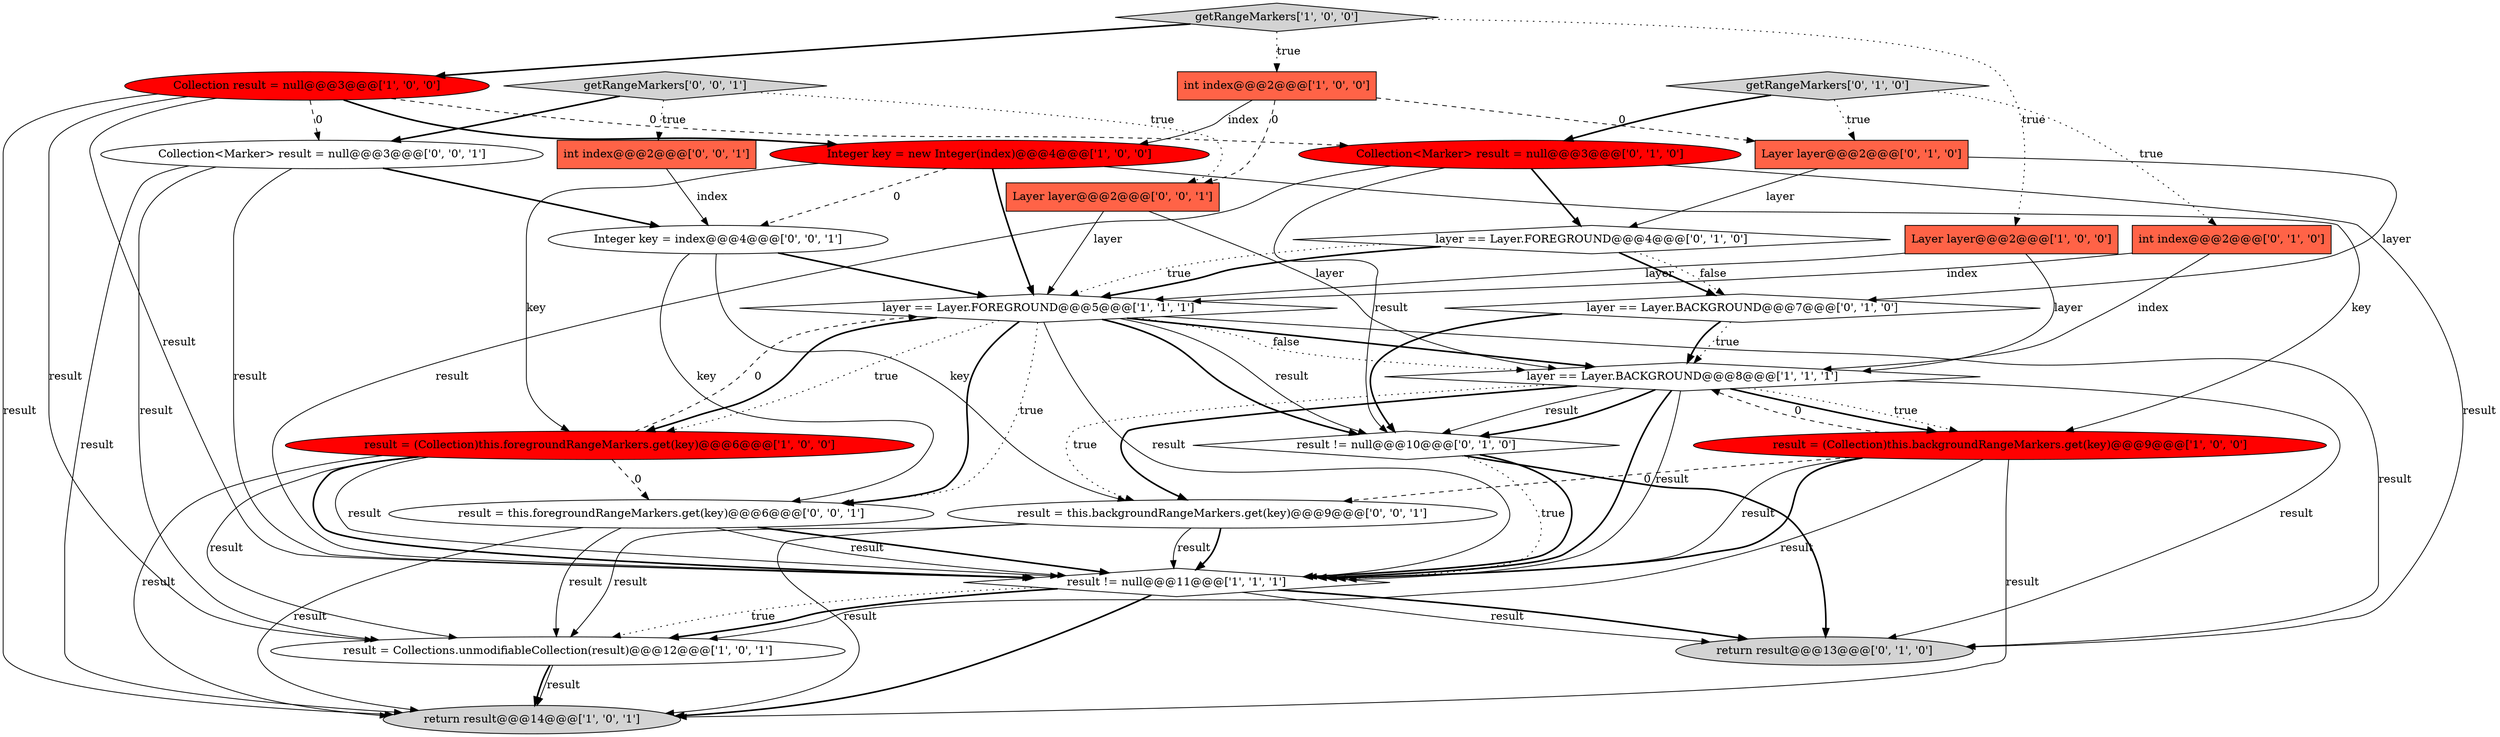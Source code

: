 digraph {
21 [style = filled, label = "int index@@@2@@@['0', '0', '1']", fillcolor = tomato, shape = box image = "AAA0AAABBB3BBB"];
11 [style = filled, label = "int index@@@2@@@['1', '0', '0']", fillcolor = tomato, shape = box image = "AAA1AAABBB1BBB"];
4 [style = filled, label = "result = (Collection)this.foregroundRangeMarkers.get(key)@@@6@@@['1', '0', '0']", fillcolor = red, shape = ellipse image = "AAA1AAABBB1BBB"];
6 [style = filled, label = "layer == Layer.FOREGROUND@@@5@@@['1', '1', '1']", fillcolor = white, shape = diamond image = "AAA0AAABBB1BBB"];
25 [style = filled, label = "Layer layer@@@2@@@['0', '0', '1']", fillcolor = tomato, shape = box image = "AAA0AAABBB3BBB"];
5 [style = filled, label = "Collection result = null@@@3@@@['1', '0', '0']", fillcolor = red, shape = ellipse image = "AAA1AAABBB1BBB"];
0 [style = filled, label = "result = Collections.unmodifiableCollection(result)@@@12@@@['1', '0', '1']", fillcolor = white, shape = ellipse image = "AAA0AAABBB1BBB"];
13 [style = filled, label = "result != null@@@10@@@['0', '1', '0']", fillcolor = white, shape = diamond image = "AAA0AAABBB2BBB"];
15 [style = filled, label = "return result@@@13@@@['0', '1', '0']", fillcolor = lightgray, shape = ellipse image = "AAA0AAABBB2BBB"];
18 [style = filled, label = "Layer layer@@@2@@@['0', '1', '0']", fillcolor = tomato, shape = box image = "AAA1AAABBB2BBB"];
12 [style = filled, label = "layer == Layer.FOREGROUND@@@4@@@['0', '1', '0']", fillcolor = white, shape = diamond image = "AAA0AAABBB2BBB"];
26 [style = filled, label = "Integer key = index@@@4@@@['0', '0', '1']", fillcolor = white, shape = ellipse image = "AAA0AAABBB3BBB"];
17 [style = filled, label = "int index@@@2@@@['0', '1', '0']", fillcolor = tomato, shape = box image = "AAA0AAABBB2BBB"];
7 [style = filled, label = "layer == Layer.BACKGROUND@@@8@@@['1', '1', '1']", fillcolor = white, shape = diamond image = "AAA0AAABBB1BBB"];
20 [style = filled, label = "Collection<Marker> result = null@@@3@@@['0', '0', '1']", fillcolor = white, shape = ellipse image = "AAA0AAABBB3BBB"];
3 [style = filled, label = "Integer key = new Integer(index)@@@4@@@['1', '0', '0']", fillcolor = red, shape = ellipse image = "AAA1AAABBB1BBB"];
8 [style = filled, label = "result = (Collection)this.backgroundRangeMarkers.get(key)@@@9@@@['1', '0', '0']", fillcolor = red, shape = ellipse image = "AAA1AAABBB1BBB"];
22 [style = filled, label = "result = this.foregroundRangeMarkers.get(key)@@@6@@@['0', '0', '1']", fillcolor = white, shape = ellipse image = "AAA0AAABBB3BBB"];
16 [style = filled, label = "layer == Layer.BACKGROUND@@@7@@@['0', '1', '0']", fillcolor = white, shape = diamond image = "AAA0AAABBB2BBB"];
2 [style = filled, label = "Layer layer@@@2@@@['1', '0', '0']", fillcolor = tomato, shape = box image = "AAA0AAABBB1BBB"];
1 [style = filled, label = "return result@@@14@@@['1', '0', '1']", fillcolor = lightgray, shape = ellipse image = "AAA0AAABBB1BBB"];
23 [style = filled, label = "result = this.backgroundRangeMarkers.get(key)@@@9@@@['0', '0', '1']", fillcolor = white, shape = ellipse image = "AAA0AAABBB3BBB"];
14 [style = filled, label = "getRangeMarkers['0', '1', '0']", fillcolor = lightgray, shape = diamond image = "AAA0AAABBB2BBB"];
19 [style = filled, label = "Collection<Marker> result = null@@@3@@@['0', '1', '0']", fillcolor = red, shape = ellipse image = "AAA1AAABBB2BBB"];
9 [style = filled, label = "result != null@@@11@@@['1', '1', '1']", fillcolor = white, shape = diamond image = "AAA0AAABBB1BBB"];
10 [style = filled, label = "getRangeMarkers['1', '0', '0']", fillcolor = lightgray, shape = diamond image = "AAA0AAABBB1BBB"];
24 [style = filled, label = "getRangeMarkers['0', '0', '1']", fillcolor = lightgray, shape = diamond image = "AAA0AAABBB3BBB"];
5->3 [style = bold, label=""];
5->0 [style = solid, label="result"];
24->25 [style = dotted, label="true"];
6->22 [style = bold, label=""];
20->26 [style = bold, label=""];
25->6 [style = solid, label="layer"];
8->23 [style = dashed, label="0"];
16->7 [style = bold, label=""];
23->0 [style = solid, label="result"];
18->16 [style = solid, label="layer"];
4->6 [style = dashed, label="0"];
7->8 [style = bold, label=""];
26->22 [style = solid, label="key"];
2->6 [style = solid, label="layer"];
7->9 [style = bold, label=""];
16->7 [style = dotted, label="true"];
19->13 [style = solid, label="result"];
8->1 [style = solid, label="result"];
7->9 [style = solid, label="result"];
6->13 [style = solid, label="result"];
20->1 [style = solid, label="result"];
24->21 [style = dotted, label="true"];
14->18 [style = dotted, label="true"];
13->9 [style = dotted, label="true"];
6->15 [style = solid, label="result"];
19->12 [style = bold, label=""];
23->9 [style = solid, label="result"];
22->9 [style = bold, label=""];
6->7 [style = dotted, label="false"];
4->22 [style = dashed, label="0"];
26->6 [style = bold, label=""];
8->9 [style = solid, label="result"];
7->13 [style = solid, label="result"];
5->20 [style = dashed, label="0"];
24->20 [style = bold, label=""];
6->4 [style = bold, label=""];
6->9 [style = solid, label="result"];
7->23 [style = dotted, label="true"];
12->6 [style = dotted, label="true"];
11->18 [style = dashed, label="0"];
8->7 [style = dashed, label="0"];
7->23 [style = bold, label=""];
8->0 [style = solid, label="result"];
18->12 [style = solid, label="layer"];
13->15 [style = bold, label=""];
9->15 [style = solid, label="result"];
6->7 [style = bold, label=""];
9->1 [style = bold, label=""];
7->8 [style = dotted, label="true"];
2->7 [style = solid, label="layer"];
4->9 [style = bold, label=""];
16->13 [style = bold, label=""];
9->0 [style = dotted, label="true"];
7->15 [style = solid, label="result"];
3->26 [style = dashed, label="0"];
17->6 [style = solid, label="index"];
19->15 [style = solid, label="result"];
3->6 [style = bold, label=""];
14->19 [style = bold, label=""];
6->22 [style = dotted, label="true"];
3->4 [style = solid, label="key"];
4->1 [style = solid, label="result"];
4->9 [style = solid, label="result"];
14->17 [style = dotted, label="true"];
10->5 [style = bold, label=""];
22->0 [style = solid, label="result"];
20->0 [style = solid, label="result"];
10->11 [style = dotted, label="true"];
10->2 [style = dotted, label="true"];
0->1 [style = bold, label=""];
6->13 [style = bold, label=""];
11->25 [style = dashed, label="0"];
20->9 [style = solid, label="result"];
17->7 [style = solid, label="index"];
13->9 [style = bold, label=""];
5->19 [style = dashed, label="0"];
11->3 [style = solid, label="index"];
4->0 [style = solid, label="result"];
7->13 [style = bold, label=""];
9->0 [style = bold, label=""];
23->1 [style = solid, label="result"];
5->9 [style = solid, label="result"];
12->16 [style = bold, label=""];
26->23 [style = solid, label="key"];
22->9 [style = solid, label="result"];
12->6 [style = bold, label=""];
3->8 [style = solid, label="key"];
22->1 [style = solid, label="result"];
0->1 [style = solid, label="result"];
12->16 [style = dotted, label="false"];
6->4 [style = dotted, label="true"];
9->15 [style = bold, label=""];
19->9 [style = solid, label="result"];
8->9 [style = bold, label=""];
5->1 [style = solid, label="result"];
21->26 [style = solid, label="index"];
23->9 [style = bold, label=""];
25->7 [style = solid, label="layer"];
}
